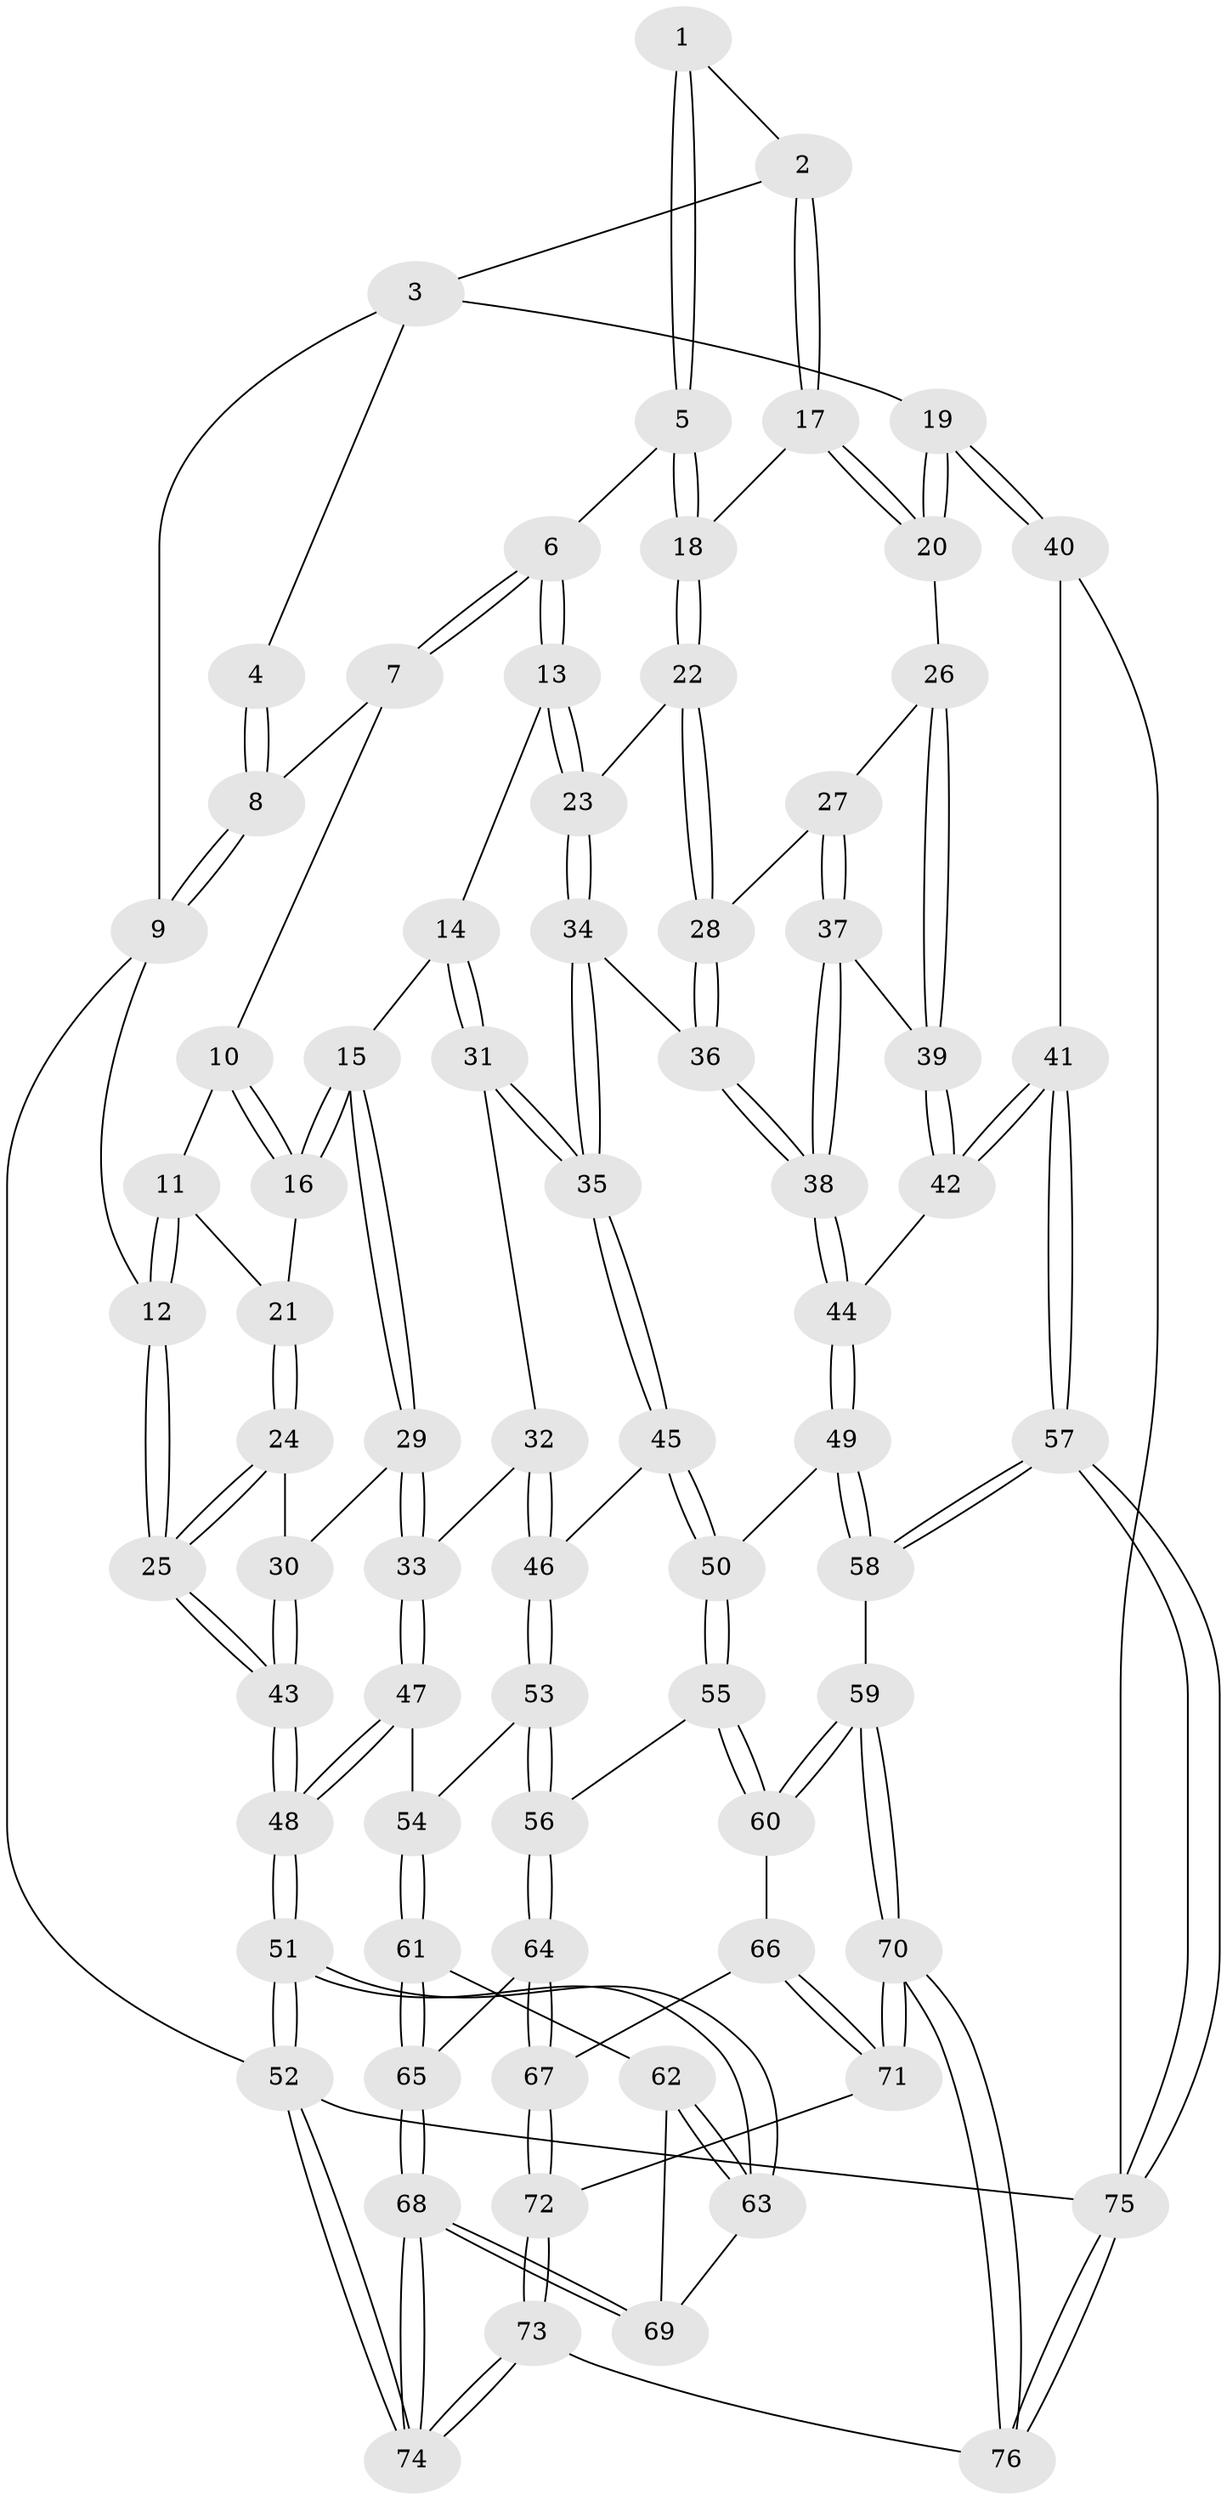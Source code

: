 // Generated by graph-tools (version 1.1) at 2025/59/03/09/25 04:59:46]
// undirected, 76 vertices, 186 edges
graph export_dot {
graph [start="1"]
  node [color=gray90,style=filled];
  1 [pos="+0.4111441505512255+0.042890787292558526"];
  2 [pos="+0.6968942526359605+0.01063126822098985"];
  3 [pos="+0.7224827191246136+0"];
  4 [pos="+0.4020875504829334+0"];
  5 [pos="+0.34569999291575765+0.1489498740421386"];
  6 [pos="+0.31127195001342783+0.1555032323017432"];
  7 [pos="+0.23944507286567446+0.06527483044954949"];
  8 [pos="+0.09710283318383327+0"];
  9 [pos="+0+0"];
  10 [pos="+0.1174337989742552+0.20719536888947032"];
  11 [pos="+0.03434630801561409+0.19599058668906685"];
  12 [pos="+0+0"];
  13 [pos="+0.3001553568797985+0.20824868573853952"];
  14 [pos="+0.27528408913695707+0.2587554907140566"];
  15 [pos="+0.21180337227114482+0.2842579779742763"];
  16 [pos="+0.18018535858404613+0.26958598468620587"];
  17 [pos="+0.6958957430353799+0.04502702284693989"];
  18 [pos="+0.5799977523434645+0.16513889442172694"];
  19 [pos="+1+0.2928106457038072"];
  20 [pos="+0.8924847067988204+0.26811090142212146"];
  21 [pos="+0.06721570743558053+0.28794388145869065"];
  22 [pos="+0.5750560229503682+0.19210833549680076"];
  23 [pos="+0.48087791731398954+0.3265801851124555"];
  24 [pos="+0.05921183387643015+0.3339686767396806"];
  25 [pos="+0+0.32618042326243735"];
  26 [pos="+0.8614027358416435+0.3081630298514861"];
  27 [pos="+0.7224049363429329+0.35794334324052013"];
  28 [pos="+0.6463018328131092+0.3636733217103059"];
  29 [pos="+0.13791897833515207+0.40895721749175995"];
  30 [pos="+0.10559934820730259+0.399508017689237"];
  31 [pos="+0.3311933517538317+0.37736638147154694"];
  32 [pos="+0.25668033286770947+0.44045050870212893"];
  33 [pos="+0.17252975905054596+0.4671705312344226"];
  34 [pos="+0.4622125544966423+0.4029763753840535"];
  35 [pos="+0.43310342773673705+0.42625867796052547"];
  36 [pos="+0.6098177845571354+0.43377694811307527"];
  37 [pos="+0.7154708315197821+0.45776450887813047"];
  38 [pos="+0.6579121452793867+0.5388014051351113"];
  39 [pos="+0.8395109035912808+0.3873782145653356"];
  40 [pos="+1+0.7201648679335414"];
  41 [pos="+0.9919994576310642+0.7201681538216581"];
  42 [pos="+0.8239780186389041+0.5972419319693413"];
  43 [pos="+0+0.5591500770254207"];
  44 [pos="+0.6645424047519379+0.5807770769998211"];
  45 [pos="+0.42088943924344163+0.5339084162187827"];
  46 [pos="+0.3621610423290945+0.5576089543129744"];
  47 [pos="+0.15962278418306883+0.6318536321135213"];
  48 [pos="+0+0.6195525986769015"];
  49 [pos="+0.6260777111179523+0.6132001577161241"];
  50 [pos="+0.4927465870745308+0.6001672080395045"];
  51 [pos="+0+0.7776790796899952"];
  52 [pos="+0+1"];
  53 [pos="+0.21154089758154634+0.6666858240130832"];
  54 [pos="+0.2012042757018026+0.6658937542912478"];
  55 [pos="+0.4201922804391897+0.7588790845294872"];
  56 [pos="+0.3004934620557861+0.7330473837808615"];
  57 [pos="+0.7486561360289897+0.8961048524572269"];
  58 [pos="+0.6212218846677373+0.8361105097474507"];
  59 [pos="+0.5342172276690179+0.8614644329866199"];
  60 [pos="+0.47589874315586383+0.8328335452452454"];
  61 [pos="+0.1538483892669946+0.8047792210073819"];
  62 [pos="+0.1170195022751003+0.8178819272947324"];
  63 [pos="+0+0.8031243840503867"];
  64 [pos="+0.3011953119869508+0.9113722096075998"];
  65 [pos="+0.18926255773136502+0.9129908921994437"];
  66 [pos="+0.3408596856203355+0.9120148732459166"];
  67 [pos="+0.3163160136656723+0.9215872043639446"];
  68 [pos="+0.11740360267695944+1"];
  69 [pos="+0.05398893225975775+0.89831277585916"];
  70 [pos="+0.4986226890271962+0.9843177429379548"];
  71 [pos="+0.44184898687482077+0.9725185233779906"];
  72 [pos="+0.3259121437588636+0.9765050094691168"];
  73 [pos="+0.31346393229868563+1"];
  74 [pos="+0.04933969281743292+1"];
  75 [pos="+0.7861145643339548+1"];
  76 [pos="+0.4925974507094336+1"];
  1 -- 2;
  1 -- 5;
  1 -- 5;
  2 -- 3;
  2 -- 17;
  2 -- 17;
  3 -- 4;
  3 -- 9;
  3 -- 19;
  4 -- 8;
  4 -- 8;
  5 -- 6;
  5 -- 18;
  5 -- 18;
  6 -- 7;
  6 -- 7;
  6 -- 13;
  6 -- 13;
  7 -- 8;
  7 -- 10;
  8 -- 9;
  8 -- 9;
  9 -- 12;
  9 -- 52;
  10 -- 11;
  10 -- 16;
  10 -- 16;
  11 -- 12;
  11 -- 12;
  11 -- 21;
  12 -- 25;
  12 -- 25;
  13 -- 14;
  13 -- 23;
  13 -- 23;
  14 -- 15;
  14 -- 31;
  14 -- 31;
  15 -- 16;
  15 -- 16;
  15 -- 29;
  15 -- 29;
  16 -- 21;
  17 -- 18;
  17 -- 20;
  17 -- 20;
  18 -- 22;
  18 -- 22;
  19 -- 20;
  19 -- 20;
  19 -- 40;
  19 -- 40;
  20 -- 26;
  21 -- 24;
  21 -- 24;
  22 -- 23;
  22 -- 28;
  22 -- 28;
  23 -- 34;
  23 -- 34;
  24 -- 25;
  24 -- 25;
  24 -- 30;
  25 -- 43;
  25 -- 43;
  26 -- 27;
  26 -- 39;
  26 -- 39;
  27 -- 28;
  27 -- 37;
  27 -- 37;
  28 -- 36;
  28 -- 36;
  29 -- 30;
  29 -- 33;
  29 -- 33;
  30 -- 43;
  30 -- 43;
  31 -- 32;
  31 -- 35;
  31 -- 35;
  32 -- 33;
  32 -- 46;
  32 -- 46;
  33 -- 47;
  33 -- 47;
  34 -- 35;
  34 -- 35;
  34 -- 36;
  35 -- 45;
  35 -- 45;
  36 -- 38;
  36 -- 38;
  37 -- 38;
  37 -- 38;
  37 -- 39;
  38 -- 44;
  38 -- 44;
  39 -- 42;
  39 -- 42;
  40 -- 41;
  40 -- 75;
  41 -- 42;
  41 -- 42;
  41 -- 57;
  41 -- 57;
  42 -- 44;
  43 -- 48;
  43 -- 48;
  44 -- 49;
  44 -- 49;
  45 -- 46;
  45 -- 50;
  45 -- 50;
  46 -- 53;
  46 -- 53;
  47 -- 48;
  47 -- 48;
  47 -- 54;
  48 -- 51;
  48 -- 51;
  49 -- 50;
  49 -- 58;
  49 -- 58;
  50 -- 55;
  50 -- 55;
  51 -- 52;
  51 -- 52;
  51 -- 63;
  51 -- 63;
  52 -- 74;
  52 -- 74;
  52 -- 75;
  53 -- 54;
  53 -- 56;
  53 -- 56;
  54 -- 61;
  54 -- 61;
  55 -- 56;
  55 -- 60;
  55 -- 60;
  56 -- 64;
  56 -- 64;
  57 -- 58;
  57 -- 58;
  57 -- 75;
  57 -- 75;
  58 -- 59;
  59 -- 60;
  59 -- 60;
  59 -- 70;
  59 -- 70;
  60 -- 66;
  61 -- 62;
  61 -- 65;
  61 -- 65;
  62 -- 63;
  62 -- 63;
  62 -- 69;
  63 -- 69;
  64 -- 65;
  64 -- 67;
  64 -- 67;
  65 -- 68;
  65 -- 68;
  66 -- 67;
  66 -- 71;
  66 -- 71;
  67 -- 72;
  67 -- 72;
  68 -- 69;
  68 -- 69;
  68 -- 74;
  68 -- 74;
  70 -- 71;
  70 -- 71;
  70 -- 76;
  70 -- 76;
  71 -- 72;
  72 -- 73;
  72 -- 73;
  73 -- 74;
  73 -- 74;
  73 -- 76;
  75 -- 76;
  75 -- 76;
}
